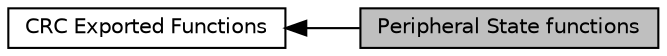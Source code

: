 digraph "Peripheral State functions"
{
  edge [fontname="Helvetica",fontsize="10",labelfontname="Helvetica",labelfontsize="10"];
  node [fontname="Helvetica",fontsize="10",shape=box];
  rankdir=LR;
  Node1 [label="Peripheral State functions",height=0.2,width=0.4,color="black", fillcolor="grey75", style="filled", fontcolor="black",tooltip=" "];
  Node2 [label="CRC Exported Functions",height=0.2,width=0.4,color="black", fillcolor="white", style="filled",URL="$group___c_r_c___exported___functions.html",tooltip=" "];
  Node2->Node1 [shape=plaintext, dir="back", style="solid"];
}

